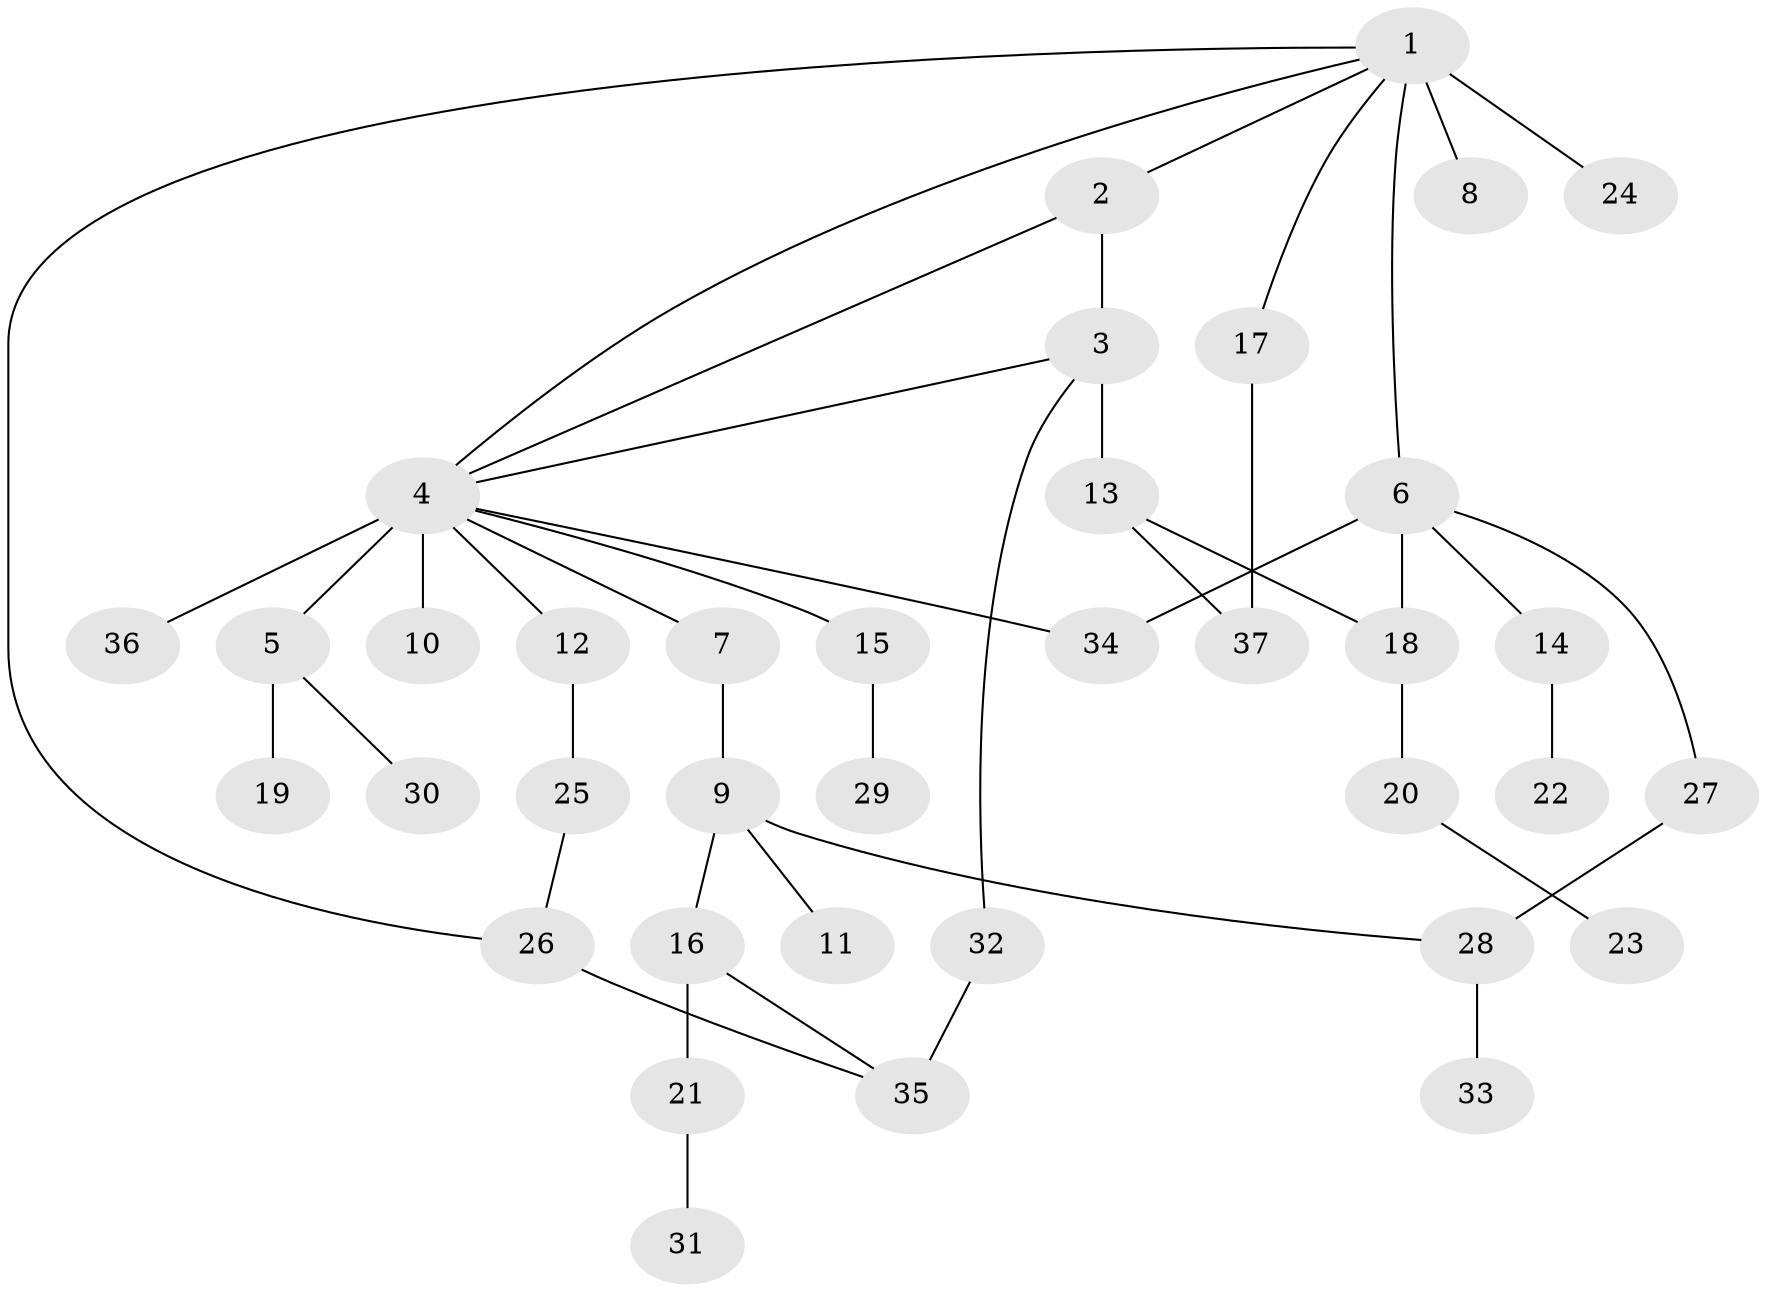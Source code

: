 // original degree distribution, {12: 0.008333333333333333, 9: 0.008333333333333333, 10: 0.008333333333333333, 20: 0.008333333333333333, 1: 0.6416666666666667, 7: 0.008333333333333333, 8: 0.008333333333333333, 3: 0.058333333333333334, 6: 0.016666666666666666, 2: 0.14166666666666666, 4: 0.075, 5: 0.016666666666666666}
// Generated by graph-tools (version 1.1) at 2025/50/03/04/25 22:50:32]
// undirected, 37 vertices, 45 edges
graph export_dot {
  node [color=gray90,style=filled];
  1;
  2;
  3;
  4;
  5;
  6;
  7;
  8;
  9;
  10;
  11;
  12;
  13;
  14;
  15;
  16;
  17;
  18;
  19;
  20;
  21;
  22;
  23;
  24;
  25;
  26;
  27;
  28;
  29;
  30;
  31;
  32;
  33;
  34;
  35;
  36;
  37;
  1 -- 2 [weight=1.0];
  1 -- 4 [weight=1.0];
  1 -- 6 [weight=1.0];
  1 -- 8 [weight=4.0];
  1 -- 17 [weight=1.0];
  1 -- 24 [weight=1.0];
  1 -- 26 [weight=1.0];
  2 -- 3 [weight=1.0];
  2 -- 4 [weight=1.0];
  3 -- 4 [weight=1.0];
  3 -- 13 [weight=6.0];
  3 -- 32 [weight=1.0];
  4 -- 5 [weight=1.0];
  4 -- 7 [weight=1.0];
  4 -- 10 [weight=9.0];
  4 -- 12 [weight=1.0];
  4 -- 15 [weight=1.0];
  4 -- 34 [weight=1.0];
  4 -- 36 [weight=1.0];
  5 -- 19 [weight=4.0];
  5 -- 30 [weight=1.0];
  6 -- 14 [weight=1.0];
  6 -- 18 [weight=1.0];
  6 -- 27 [weight=1.0];
  6 -- 34 [weight=1.0];
  7 -- 9 [weight=1.0];
  9 -- 11 [weight=1.0];
  9 -- 16 [weight=1.0];
  9 -- 28 [weight=1.0];
  12 -- 25 [weight=1.0];
  13 -- 18 [weight=1.0];
  13 -- 37 [weight=1.0];
  14 -- 22 [weight=2.0];
  15 -- 29 [weight=1.0];
  16 -- 21 [weight=3.0];
  16 -- 35 [weight=1.0];
  17 -- 37 [weight=1.0];
  18 -- 20 [weight=1.0];
  20 -- 23 [weight=1.0];
  21 -- 31 [weight=1.0];
  25 -- 26 [weight=1.0];
  26 -- 35 [weight=1.0];
  27 -- 28 [weight=2.0];
  28 -- 33 [weight=1.0];
  32 -- 35 [weight=2.0];
}

